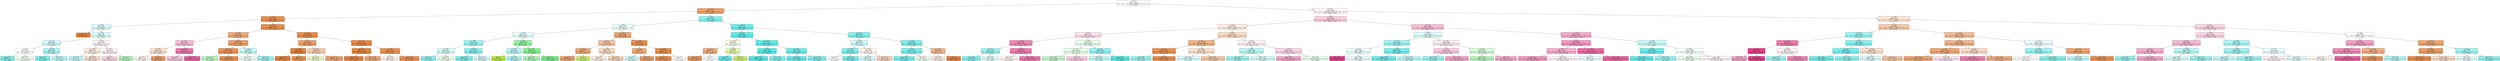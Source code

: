 digraph Tree {
node [shape=box, style="filled, rounded", color="black", fontname=helvetica] ;
edge [fontname=helvetica] ;
0 [label=<z &le; 1797.5<br/>gini = 0.755<br/>samples = 1442382<br/>value = [456115, 35841, 162518, 268104, 38544, 35954, 445306]<br/>class = Computer>, fillcolor="#fffefd"] ;
1 [label=<y &le; 2314.5<br/>gini = 0.372<br/>samples = 92272<br/>value = [72127, 5516, 2653, 10315, 446, 103, 1112]<br/>class = Computer>, fillcolor="#eba06a"] ;
0 -> 1 [labeldistance=2.5, labelangle=45, headlabel="True"] ;
2 [label=<x &le; 1751.5<br/>gini = 0.192<br/>samples = 79287<br/>value = [71053, 4951, 674, 1703, 58, 57, 791]<br/>class = Computer>, fillcolor="#e88f4f"] ;
1 -> 2 ;
3 [label=<z &le; 1525.0<br/>gini = 0.724<br/>samples = 994<br/>value = [119, 1, 268, 400, 46, 2, 158]<br/>class = Walking>, fillcolor="#dbfafa"] ;
2 -> 3 ;
4 [label=<gini = 0.0<br/>samples = 28<br/>value = [28, 0, 0, 0, 0, 0, 0]<br/>class = Computer>, fillcolor="#e58139"] ;
3 -> 4 ;
5 [label=<x &le; 1728.5<br/>gini = 0.714<br/>samples = 966<br/>value = [91, 1, 268, 400, 46, 2, 158]<br/>class = Walking>, fillcolor="#dafafa"] ;
3 -> 5 ;
6 [label=<z &le; 1771.5<br/>gini = 0.649<br/>samples = 688<br/>value = [23, 1, 218, 333, 35, 0, 78]<br/>class = Walking>, fillcolor="#cff9f8"] ;
5 -> 6 ;
7 [label=<y &le; 2132.0<br/>gini = 0.669<br/>samples = 358<br/>value = [17, 0, 141, 143, 18, 0, 39]<br/>class = Walking>, fillcolor="#fdffff"] ;
6 -> 7 ;
8 [label=<gini = 0.444<br/>samples = 21<br/>value = [4, 0, 0, 15, 0, 0, 2]<br/>class = Walking>, fillcolor="#7feeec"] ;
7 -> 8 ;
9 [label=<gini = 0.664<br/>samples = 337<br/>value = [13, 0, 141, 128, 18, 0, 37]<br/>class = Standing>, fillcolor="#f3fdf4"] ;
7 -> 9 ;
10 [label=<y &le; 2194.0<br/>gini = 0.597<br/>samples = 330<br/>value = [6, 1, 77, 190, 17, 0, 39]<br/>class = Walking>, fillcolor="#a7f3f2"] ;
6 -> 10 ;
11 [label=<gini = 0.481<br/>samples = 90<br/>value = [1, 0, 10, 63, 9, 0, 7]<br/>class = Walking>, fillcolor="#7ceeec"] ;
10 -> 11 ;
12 [label=<gini = 0.623<br/>samples = 240<br/>value = [5, 1, 67, 127, 8, 0, 32]<br/>class = Walking>, fillcolor="#baf6f5"] ;
10 -> 12 ;
13 [label=<y &le; 2256.5<br/>gini = 0.765<br/>samples = 278<br/>value = [68, 0, 50, 67, 11, 2, 80]<br/>class = Standing + talking>, fillcolor="#fef4f8"] ;
5 -> 13 ;
14 [label=<y &le; 2168.0<br/>gini = 0.726<br/>samples = 180<br/>value = [68, 0, 19, 43, 5, 0, 45]<br/>class = Computer>, fillcolor="#fbeadd"] ;
13 -> 14 ;
15 [label=<gini = 0.658<br/>samples = 35<br/>value = [1, 0, 8, 17, 1, 0, 8]<br/>class = Walking>, fillcolor="#bdf6f5"] ;
14 -> 15 ;
16 [label=<gini = 0.683<br/>samples = 145<br/>value = [67, 0, 11, 26, 4, 0, 37]<br/>class = Computer>, fillcolor="#f8dcc8"] ;
14 -> 16 ;
17 [label=<y &le; 2291.5<br/>gini = 0.708<br/>samples = 98<br/>value = [0, 0, 31, 24, 6, 2, 35]<br/>class = Standing + talking>, fillcolor="#fdf3f8"] ;
13 -> 17 ;
18 [label=<gini = 0.7<br/>samples = 61<br/>value = [0, 0, 11, 17, 5, 2, 26]<br/>class = Standing + talking>, fillcolor="#fad6e6"] ;
17 -> 18 ;
19 [label=<gini = 0.612<br/>samples = 37<br/>value = [0, 0, 20, 7, 1, 0, 9]<br/>class = Standing>, fillcolor="#b1f5b9"] ;
17 -> 19 ;
20 [label=<x &le; 1907.5<br/>gini = 0.175<br/>samples = 78293<br/>value = [70934, 4950, 406, 1303, 12, 55, 633]<br/>class = Computer>, fillcolor="#e88e4d"] ;
2 -> 20 ;
21 [label=<y &le; 2226.5<br/>gini = 0.461<br/>samples = 4774<br/>value = [3423, 2, 346, 382, 10, 55, 556]<br/>class = Computer>, fillcolor="#eda978"] ;
20 -> 21 ;
22 [label=<z &le; 1774.5<br/>gini = 0.631<br/>samples = 600<br/>value = [166, 1, 69, 36, 2, 11, 315]<br/>class = Standing + talking>, fillcolor="#f6bbd5"] ;
21 -> 22 ;
23 [label=<x &le; 1845.5<br/>gini = 0.643<br/>samples = 282<br/>value = [136, 1, 49, 10, 0, 0, 86]<br/>class = Computer>, fillcolor="#f8dfcc"] ;
22 -> 23 ;
24 [label=<gini = 0.678<br/>samples = 224<br/>value = [88, 1, 49, 9, 0, 0, 77]<br/>class = Computer>, fillcolor="#fdf6f0"] ;
23 -> 24 ;
25 [label=<gini = 0.291<br/>samples = 58<br/>value = [48, 0, 0, 1, 0, 0, 9]<br/>class = Computer>, fillcolor="#ea9b61"] ;
23 -> 25 ;
26 [label=<x &le; 1783.5<br/>gini = 0.461<br/>samples = 318<br/>value = [30, 0, 20, 26, 2, 11, 229]<br/>class = Standing + talking>, fillcolor="#ed76ab"] ;
22 -> 26 ;
27 [label=<gini = 0.681<br/>samples = 85<br/>value = [21, 0, 11, 12, 0, 1, 40]<br/>class = Standing + talking>, fillcolor="#f7c4db"] ;
26 -> 27 ;
28 [label=<gini = 0.334<br/>samples = 233<br/>value = [9, 0, 9, 14, 2, 10, 189]<br/>class = Standing + talking>, fillcolor="#ea619e"] ;
26 -> 28 ;
29 [label=<y &le; 2270.5<br/>gini = 0.376<br/>samples = 4174<br/>value = [3257, 1, 277, 346, 8, 44, 241]<br/>class = Computer>, fillcolor="#eb9f68"] ;
21 -> 29 ;
30 [label=<z &le; 1762.5<br/>gini = 0.253<br/>samples = 3636<br/>value = [3130, 1, 184, 105, 5, 36, 175]<br/>class = Computer>, fillcolor="#e99356"] ;
29 -> 30 ;
31 [label=<gini = 0.625<br/>samples = 197<br/>value = [55, 1, 104, 13, 0, 1, 23]<br/>class = Standing>, fillcolor="#bbf6c2"] ;
30 -> 31 ;
32 [label=<gini = 0.197<br/>samples = 3439<br/>value = [3075, 0, 80, 92, 5, 35, 152]<br/>class = Computer>, fillcolor="#e88f4f"] ;
30 -> 32 ;
33 [label=<x &le; 1823.5<br/>gini = 0.698<br/>samples = 538<br/>value = [127, 0, 93, 241, 3, 8, 66]<br/>class = Walking>, fillcolor="#c8f8f7"] ;
29 -> 33 ;
34 [label=<gini = 0.758<br/>samples = 304<br/>value = [72, 0, 74, 94, 3, 8, 53]<br/>class = Walking>, fillcolor="#eefdfc"] ;
33 -> 34 ;
35 [label=<gini = 0.54<br/>samples = 234<br/>value = [55, 0, 19, 147, 0, 0, 13]<br/>class = Walking>, fillcolor="#99f2f0"] ;
33 -> 35 ;
36 [label=<z &le; 1720.5<br/>gini = 0.152<br/>samples = 73519<br/>value = [67511, 4948, 60, 921, 2, 0, 77]<br/>class = Computer>, fillcolor="#e78c4a"] ;
20 -> 36 ;
37 [label=<y &le; 2172.5<br/>gini = 0.315<br/>samples = 10278<br/>value = [8287, 1912, 3, 76, 0, 0, 0]<br/>class = Computer>, fillcolor="#eb9f68"] ;
36 -> 37 ;
38 [label=<x &le; 2158.0<br/>gini = 0.006<br/>samples = 5067<br/>value = [5053, 5, 0, 9, 0, 0, 0]<br/>class = Computer>, fillcolor="#e5813a"] ;
37 -> 38 ;
39 [label=<gini = 0.003<br/>samples = 5015<br/>value = [5007, 4, 0, 4, 0, 0, 0]<br/>class = Computer>, fillcolor="#e58139"] ;
38 -> 39 ;
40 [label=<gini = 0.208<br/>samples = 52<br/>value = [46, 1, 0, 5, 0, 0, 0]<br/>class = Computer>, fillcolor="#e89152"] ;
38 -> 40 ;
41 [label=<x &le; 1974.5<br/>gini = 0.481<br/>samples = 5211<br/>value = [3234, 1907, 3, 67, 0, 0, 0]<br/>class = Computer>, fillcolor="#f5ccaf"] ;
37 -> 41 ;
42 [label=<gini = 0.489<br/>samples = 2346<br/>value = [987, 1356, 2, 1, 0, 0, 0]<br/>class = Moving>, fillcolor="#ebf8c9"] ;
41 -> 42 ;
43 [label=<gini = 0.347<br/>samples = 2865<br/>value = [2247, 551, 1, 66, 0, 0, 0]<br/>class = Computer>, fillcolor="#eca36e"] ;
41 -> 43 ;
44 [label=<y &le; 2277.5<br/>gini = 0.121<br/>samples = 63241<br/>value = [59224, 3036, 57, 845, 2, 0, 77]<br/>class = Computer>, fillcolor="#e78946"] ;
36 -> 44 ;
45 [label=<z &le; 1787.5<br/>gini = 0.047<br/>samples = 37522<br/>value = [36627, 431, 1, 388, 0, 0, 75]<br/>class = Computer>, fillcolor="#e6843e"] ;
44 -> 45 ;
46 [label=<gini = 0.041<br/>samples = 37053<br/>value = [36276, 415, 1, 290, 0, 0, 71]<br/>class = Computer>, fillcolor="#e6843d"] ;
45 -> 46 ;
47 [label=<gini = 0.395<br/>samples = 469<br/>value = [351, 16, 0, 98, 0, 0, 4]<br/>class = Computer>, fillcolor="#eda978"] ;
45 -> 47 ;
48 [label=<x &le; 1970.5<br/>gini = 0.217<br/>samples = 25719<br/>value = [22597, 2605, 56, 457, 2, 0, 2]<br/>class = Computer>, fillcolor="#e99254"] ;
44 -> 48 ;
49 [label=<gini = 0.503<br/>samples = 882<br/>value = [459, 419, 0, 4, 0, 0, 0]<br/>class = Computer>, fillcolor="#fdf4ee"] ;
48 -> 49 ;
50 [label=<gini = 0.197<br/>samples = 24837<br/>value = [22138, 2186, 56, 453, 2, 0, 2]<br/>class = Computer>, fillcolor="#e89051"] ;
48 -> 50 ;
51 [label=<y &le; 2344.5<br/>gini = 0.527<br/>samples = 12985<br/>value = [1074, 565, 1979, 8612, 388, 46, 321]<br/>class = Walking>, fillcolor="#88efee"] ;
1 -> 51 ;
52 [label=<x &le; 2093.5<br/>gini = 0.704<br/>samples = 3453<br/>value = [636, 281, 1099, 1356, 25, 0, 56]<br/>class = Walking>, fillcolor="#e9fcfc"] ;
51 -> 52 ;
53 [label=<x &le; 2049.5<br/>gini = 0.628<br/>samples = 2789<br/>value = [140, 198, 1080, 1291, 24, 0, 56]<br/>class = Walking>, fillcolor="#e7fcfb"] ;
52 -> 53 ;
54 [label=<x &le; 1803.5<br/>gini = 0.557<br/>samples = 1719<br/>value = [97, 85, 394, 1064, 23, 0, 56]<br/>class = Walking>, fillcolor="#9bf2f0"] ;
53 -> 54 ;
55 [label=<x &le; 1683.5<br/>gini = 0.582<br/>samples = 557<br/>value = [1, 0, 210, 289, 14, 0, 43]<br/>class = Walking>, fillcolor="#d2f9f8"] ;
54 -> 55 ;
56 [label=<gini = 0.467<br/>samples = 227<br/>value = [1, 0, 58, 155, 7, 0, 6]<br/>class = Walking>, fillcolor="#8df0ee"] ;
55 -> 56 ;
57 [label=<gini = 0.61<br/>samples = 330<br/>value = [0, 0, 152, 134, 7, 0, 37]<br/>class = Standing>, fillcolor="#edfdef"] ;
55 -> 57 ;
58 [label=<x &le; 2043.5<br/>gini = 0.518<br/>samples = 1162<br/>value = [96, 85, 184, 775, 9, 0, 13]<br/>class = Walking>, fillcolor="#87efed"] ;
54 -> 58 ;
59 [label=<gini = 0.479<br/>samples = 932<br/>value = [91, 69, 94, 656, 9, 0, 13]<br/>class = Walking>, fillcolor="#7aeeec"] ;
58 -> 59 ;
60 [label=<gini = 0.574<br/>samples = 230<br/>value = [5, 16, 90, 119, 0, 0, 0]<br/>class = Walking>, fillcolor="#d6faf9"] ;
58 -> 60 ;
61 [label=<z &le; 1768.5<br/>gini = 0.531<br/>samples = 1070<br/>value = [43, 113, 686, 227, 1, 0, 0]<br/>class = Standing>, fillcolor="#93f19e"] ;
53 -> 61 ;
62 [label=<z &le; 1683.5<br/>gini = 0.634<br/>samples = 88<br/>value = [12, 23, 7, 46, 0, 0, 0]<br/>class = Walking>, fillcolor="#b9f6f5"] ;
61 -> 62 ;
63 [label=<gini = 0.0<br/>samples = 4<br/>value = [0, 4, 0, 0, 0, 0, 0]<br/>class = Moving>, fillcolor="#b7e539"] ;
62 -> 63 ;
64 [label=<gini = 0.622<br/>samples = 84<br/>value = [12, 19, 7, 46, 0, 0, 0]<br/>class = Walking>, fillcolor="#adf4f3"] ;
62 -> 64 ;
65 [label=<y &le; 2323.5<br/>gini = 0.479<br/>samples = 982<br/>value = [31, 90, 679, 181, 1, 0, 0]<br/>class = Standing>, fillcolor="#84ef90"] ;
61 -> 65 ;
66 [label=<gini = 0.582<br/>samples = 255<br/>value = [16, 20, 146, 72, 1, 0, 0]<br/>class = Standing>, fillcolor="#aff4b7"] ;
65 -> 66 ;
67 [label=<gini = 0.43<br/>samples = 727<br/>value = [15, 70, 533, 109, 0, 0, 0]<br/>class = Standing>, fillcolor="#77ed85"] ;
65 -> 67 ;
68 [label=<x &le; 2153.5<br/>gini = 0.416<br/>samples = 664<br/>value = [496, 83, 19, 65, 1, 0, 0]<br/>class = Computer>, fillcolor="#eda572"] ;
52 -> 68 ;
69 [label=<y &le; 2321.5<br/>gini = 0.597<br/>samples = 295<br/>value = [171, 58, 19, 46, 1, 0, 0]<br/>class = Computer>, fillcolor="#f3c3a1"] ;
68 -> 69 ;
70 [label=<x &le; 2152.5<br/>gini = 0.406<br/>samples = 117<br/>value = [88, 18, 4, 7, 0, 0, 0]<br/>class = Computer>, fillcolor="#eda673"] ;
69 -> 70 ;
71 [label=<gini = 0.376<br/>samples = 112<br/>value = [87, 14, 4, 7, 0, 0, 0]<br/>class = Computer>, fillcolor="#eca16c"] ;
70 -> 71 ;
72 [label=<gini = 0.32<br/>samples = 5<br/>value = [1, 4, 0, 0, 0, 0, 0]<br/>class = Moving>, fillcolor="#c9ec6a"] ;
70 -> 72 ;
73 [label=<x &le; 2107.5<br/>gini = 0.677<br/>samples = 178<br/>value = [83, 40, 15, 39, 1, 0, 0]<br/>class = Computer>, fillcolor="#f7d8c1"] ;
69 -> 73 ;
74 [label=<gini = 0.741<br/>samples = 54<br/>value = [19, 9, 13, 12, 1, 0, 0]<br/>class = Computer>, fillcolor="#fbede2"] ;
73 -> 74 ;
75 [label=<gini = 0.623<br/>samples = 124<br/>value = [64, 31, 2, 27, 0, 0, 0]<br/>class = Computer>, fillcolor="#f6d2b9"] ;
73 -> 75 ;
76 [label=<z &le; 1736.5<br/>gini = 0.217<br/>samples = 369<br/>value = [325, 25, 0, 19, 0, 0, 0]<br/>class = Computer>, fillcolor="#e89152"] ;
68 -> 76 ;
77 [label=<x &le; 2170.5<br/>gini = 0.44<br/>samples = 43<br/>value = [31, 5, 0, 7, 0, 0, 0]<br/>class = Computer>, fillcolor="#eeab7b"] ;
76 -> 77 ;
78 [label=<gini = 0.611<br/>samples = 6<br/>value = [2, 1, 0, 3, 0, 0, 0]<br/>class = Walking>, fillcolor="#cef8f8"] ;
77 -> 78 ;
79 [label=<gini = 0.362<br/>samples = 37<br/>value = [29, 4, 0, 4, 0, 0, 0]<br/>class = Computer>, fillcolor="#eba069"] ;
77 -> 79 ;
80 [label=<x &le; 2289.5<br/>gini = 0.182<br/>samples = 326<br/>value = [294, 20, 0, 12, 0, 0, 0]<br/>class = Computer>, fillcolor="#e88e4e"] ;
76 -> 80 ;
81 [label=<gini = 0.168<br/>samples = 321<br/>value = [292, 19, 0, 10, 0, 0, 0]<br/>class = Computer>, fillcolor="#e78d4c"] ;
80 -> 81 ;
82 [label=<gini = 0.64<br/>samples = 5<br/>value = [2, 1, 0, 2, 0, 0, 0]<br/>class = Computer>, fillcolor="#ffffff"] ;
80 -> 82 ;
83 [label=<x &le; 2070.5<br/>gini = 0.407<br/>samples = 9532<br/>value = [438, 284, 880, 7256, 363, 46, 265]<br/>class = Walking>, fillcolor="#6decea"] ;
51 -> 83 ;
84 [label=<z &le; 1552.5<br/>gini = 0.341<br/>samples = 6607<br/>value = [151, 119, 590, 5319, 267, 34, 127]<br/>class = Walking>, fillcolor="#63ebe8"] ;
83 -> 84 ;
85 [label=<x &le; 1946.0<br/>gini = 0.722<br/>samples = 46<br/>value = [13, 18, 3, 9, 1, 0, 2]<br/>class = Moving>, fillcolor="#f4fbe1"] ;
84 -> 85 ;
86 [label=<z &le; 1505.5<br/>gini = 0.499<br/>samples = 19<br/>value = [13, 2, 2, 0, 0, 0, 2]<br/>class = Computer>, fillcolor="#eead7f"] ;
85 -> 86 ;
87 [label=<gini = 0.245<br/>samples = 14<br/>value = [12, 0, 0, 0, 0, 0, 2]<br/>class = Computer>, fillcolor="#e9965a"] ;
86 -> 87 ;
88 [label=<gini = 0.64<br/>samples = 5<br/>value = [1, 2, 2, 0, 0, 0, 0]<br/>class = Moving>, fillcolor="#ffffff"] ;
86 -> 88 ;
89 [label=<y &le; 2440.0<br/>gini = 0.535<br/>samples = 27<br/>value = [0, 16, 1, 9, 1, 0, 0]<br/>class = Moving>, fillcolor="#e3f5b2"] ;
85 -> 89 ;
90 [label=<gini = 0.278<br/>samples = 6<br/>value = [0, 0, 0, 5, 1, 0, 0]<br/>class = Walking>, fillcolor="#61eae8"] ;
89 -> 90 ;
91 [label=<gini = 0.381<br/>samples = 21<br/>value = [0, 16, 1, 4, 0, 0, 0]<br/>class = Moving>, fillcolor="#cced73"] ;
89 -> 91 ;
92 [label=<z &le; 1751.5<br/>gini = 0.334<br/>samples = 6561<br/>value = [138, 101, 587, 5310, 266, 34, 125]<br/>class = Walking>, fillcolor="#62eae8"] ;
84 -> 92 ;
93 [label=<y &le; 2590.5<br/>gini = 0.251<br/>samples = 2946<br/>value = [66, 45, 202, 2540, 53, 7, 33]<br/>class = Walking>, fillcolor="#56e9e6"] ;
92 -> 93 ;
94 [label=<gini = 0.221<br/>samples = 2681<br/>value = [58, 30, 155, 2359, 44, 7, 28]<br/>class = Walking>, fillcolor="#52e8e6"] ;
93 -> 94 ;
95 [label=<gini = 0.496<br/>samples = 265<br/>value = [8, 15, 47, 181, 9, 0, 5]<br/>class = Walking>, fillcolor="#85efed"] ;
93 -> 95 ;
96 [label=<y &le; 2473.5<br/>gini = 0.397<br/>samples = 3615<br/>value = [72, 56, 385, 2770, 213, 27, 92]<br/>class = Walking>, fillcolor="#6decea"] ;
92 -> 96 ;
97 [label=<gini = 0.349<br/>samples = 2530<br/>value = [61, 53, 222, 2023, 118, 4, 49]<br/>class = Walking>, fillcolor="#64ebe8"] ;
96 -> 97 ;
98 [label=<gini = 0.494<br/>samples = 1085<br/>value = [11, 3, 163, 747, 95, 23, 43]<br/>class = Walking>, fillcolor="#82efed"] ;
96 -> 98 ;
99 [label=<y &le; 2393.5<br/>gini = 0.536<br/>samples = 2925<br/>value = [287, 165, 290, 1937, 96, 12, 138]<br/>class = Walking>, fillcolor="#83efed"] ;
83 -> 99 ;
100 [label=<x &le; 2101.5<br/>gini = 0.645<br/>samples = 469<br/>value = [144, 81, 14, 225, 2, 0, 3]<br/>class = Walking>, fillcolor="#cef9f8"] ;
99 -> 100 ;
101 [label=<y &le; 2349.5<br/>gini = 0.487<br/>samples = 159<br/>value = [11, 24, 13, 110, 1, 0, 0]<br/>class = Walking>, fillcolor="#81eeed"] ;
100 -> 101 ;
102 [label=<gini = 0.667<br/>samples = 18<br/>value = [1, 3, 7, 7, 0, 0, 0]<br/>class = Standing>, fillcolor="#ffffff"] ;
101 -> 102 ;
103 [label=<gini = 0.437<br/>samples = 141<br/>value = [10, 21, 6, 103, 1, 0, 0]<br/>class = Walking>, fillcolor="#78edeb"] ;
101 -> 103 ;
104 [label=<x &le; 2163.5<br/>gini = 0.644<br/>samples = 310<br/>value = [133, 57, 1, 115, 1, 0, 3]<br/>class = Computer>, fillcolor="#fdf3ed"] ;
100 -> 104 ;
105 [label=<gini = 0.656<br/>samples = 152<br/>value = [44, 39, 0, 67, 0, 0, 2]<br/>class = Walking>, fillcolor="#d5f9f9"] ;
104 -> 105 ;
106 [label=<gini = 0.577<br/>samples = 158<br/>value = [89, 18, 1, 48, 1, 0, 1]<br/>class = Computer>, fillcolor="#f5d0b5"] ;
104 -> 106 ;
107 [label=<x &le; 2299.5<br/>gini = 0.492<br/>samples = 2456<br/>value = [143, 84, 276, 1712, 94, 12, 135]<br/>class = Walking>, fillcolor="#7deeec"] ;
99 -> 107 ;
108 [label=<y &le; 2733.0<br/>gini = 0.477<br/>samples = 2406<br/>value = [111, 75, 275, 1705, 93, 12, 135]<br/>class = Walking>, fillcolor="#7aeeec"] ;
107 -> 108 ;
109 [label=<gini = 0.467<br/>samples = 2374<br/>value = [104, 68, 266, 1701, 92, 12, 131]<br/>class = Walking>, fillcolor="#78edeb"] ;
108 -> 109 ;
110 [label=<gini = 0.793<br/>samples = 32<br/>value = [7, 7, 9, 4, 1, 0, 4]<br/>class = Standing>, fillcolor="#effdf1"] ;
108 -> 110 ;
111 [label=<y &le; 2852.0<br/>gini = 0.538<br/>samples = 50<br/>value = [32, 9, 1, 7, 1, 0, 0]<br/>class = Computer>, fillcolor="#f0b890"] ;
107 -> 111 ;
112 [label=<gini = 0.693<br/>samples = 30<br/>value = [12, 9, 1, 7, 1, 0, 0]<br/>class = Computer>, fillcolor="#fbede3"] ;
111 -> 112 ;
113 [label=<gini = 0.0<br/>samples = 20<br/>value = [20, 0, 0, 0, 0, 0, 0]<br/>class = Computer>, fillcolor="#e58139"] ;
111 -> 113 ;
114 [label=<z &le; 1991.5<br/>gini = 0.758<br/>samples = 1350110<br/>value = [383988, 30325, 159865, 257789, 38098, 35851, 444194]<br/>class = Standing + talking>, fillcolor="#fdf3f7"] ;
0 -> 114 [labeldistance=2.5, labelangle=-45, headlabel="False"] ;
115 [label=<z &le; 1885.5<br/>gini = 0.744<br/>samples = 654816<br/>value = [97239, 15767, 102088, 131306, 16645, 24504, 267267]<br/>class = Standing + talking>, fillcolor="#f8cce0"] ;
114 -> 115 ;
116 [label=<x &le; 1851.5<br/>gini = 0.779<br/>samples = 158343<br/>value = [54276, 3526, 22778, 28474, 6230, 9381, 33678]<br/>class = Computer>, fillcolor="#fbeade"] ;
115 -> 116 ;
117 [label=<y &le; 2256.5<br/>gini = 0.75<br/>samples = 37614<br/>value = [1501, 96, 9784, 4990, 2616, 4316, 14311]<br/>class = Standing + talking>, fillcolor="#fbdfeb"] ;
116 -> 117 ;
118 [label=<x &le; 1742.5<br/>gini = 0.551<br/>samples = 12947<br/>value = [422, 5, 1551, 1559, 109, 977, 8324]<br/>class = Standing + talking>, fillcolor="#f089b7"] ;
117 -> 118 ;
119 [label=<x &le; 1719.5<br/>gini = 0.547<br/>samples = 1547<br/>value = [12, 2, 232, 964, 19, 2, 316]<br/>class = Walking>, fillcolor="#97f1f0"] ;
118 -> 119 ;
120 [label=<gini = 0.489<br/>samples = 1102<br/>value = [11, 2, 170, 755, 17, 0, 147]<br/>class = Walking>, fillcolor="#83efed"] ;
119 -> 120 ;
121 [label=<gini = 0.616<br/>samples = 445<br/>value = [1, 0, 62, 209, 2, 2, 169]<br/>class = Walking>, fillcolor="#e2fbfb"] ;
119 -> 121 ;
122 [label=<z &le; 1806.5<br/>gini = 0.482<br/>samples = 11400<br/>value = [410, 3, 1319, 595, 90, 975, 8008]<br/>class = Standing + talking>, fillcolor="#ee7caf"] ;
118 -> 122 ;
123 [label=<gini = 0.637<br/>samples = 722<br/>value = [317, 0, 36, 32, 4, 42, 291]<br/>class = Computer>, fillcolor="#fdf7f3"] ;
122 -> 123 ;
124 [label=<gini = 0.453<br/>samples = 10678<br/>value = [93, 3, 1283, 563, 86, 933, 7717]<br/>class = Standing + talking>, fillcolor="#ed77ac"] ;
122 -> 124 ;
125 [label=<y &le; 2307.5<br/>gini = 0.78<br/>samples = 24667<br/>value = [1079, 91, 8233, 3431, 2507, 3339, 5987]<br/>class = Standing>, fillcolor="#e7fcea"] ;
117 -> 125 ;
126 [label=<x &le; 1814.5<br/>gini = 0.754<br/>samples = 20829<br/>value = [976, 8, 7563, 1021, 2456, 3232, 5573]<br/>class = Standing>, fillcolor="#e5fce8"] ;
125 -> 126 ;
127 [label=<gini = 0.725<br/>samples = 16309<br/>value = [933, 5, 7174, 604, 2420, 1797, 3376]<br/>class = Standing>, fillcolor="#c5f7cb"] ;
126 -> 127 ;
128 [label=<gini = 0.647<br/>samples = 4520<br/>value = [43, 3, 389, 417, 36, 1435, 2197]<br/>class = Standing + talking>, fillcolor="#f9cee1"] ;
126 -> 128 ;
129 [label=<y &le; 2382.5<br/>gini = 0.561<br/>samples = 3838<br/>value = [103, 83, 670, 2410, 51, 107, 414]<br/>class = Walking>, fillcolor="#92f1ef"] ;
125 -> 129 ;
130 [label=<gini = 0.684<br/>samples = 2332<br/>value = [81, 71, 554, 1118, 37, 98, 373]<br/>class = Walking>, fillcolor="#c0f7f6"] ;
129 -> 130 ;
131 [label=<gini = 0.257<br/>samples = 1506<br/>value = [22, 12, 116, 1292, 14, 9, 41]<br/>class = Walking>, fillcolor="#57e9e6"] ;
129 -> 131 ;
132 [label=<y &le; 2363.5<br/>gini = 0.73<br/>samples = 120729<br/>value = [52775, 3430, 12994, 23484, 3614, 5065, 19367]<br/>class = Computer>, fillcolor="#f7d9c3"] ;
116 -> 132 ;
133 [label=<x &le; 1977.5<br/>gini = 0.501<br/>samples = 70648<br/>value = [48203, 2187, 3804, 11344, 864, 168, 4078]<br/>class = Computer>, fillcolor="#efb184"] ;
132 -> 133 ;
134 [label=<y &le; 2301.5<br/>gini = 0.235<br/>samples = 38566<br/>value = [33589, 696, 397, 2584, 14, 41, 1245]<br/>class = Computer>, fillcolor="#e99254"] ;
133 -> 134 ;
135 [label=<gini = 0.568<br/>samples = 2050<br/>value = [370, 37, 214, 1270, 6, 23, 130]<br/>class = Walking>, fillcolor="#95f1ef"] ;
134 -> 135 ;
136 [label=<gini = 0.17<br/>samples = 36516<br/>value = [33219, 659, 183, 1314, 8, 18, 1115]<br/>class = Computer>, fillcolor="#e78d4c"] ;
134 -> 136 ;
137 [label=<y &le; 2341.5<br/>gini = 0.696<br/>samples = 32082<br/>value = [14614, 1491, 3407, 8760, 850, 127, 2833]<br/>class = Computer>, fillcolor="#f8dfcd"] ;
133 -> 137 ;
138 [label=<gini = 0.628<br/>samples = 14581<br/>value = [5355, 866, 838, 6992, 182, 40, 308]<br/>class = Walking>, fillcolor="#dcfafa"] ;
137 -> 138 ;
139 [label=<gini = 0.665<br/>samples = 17501<br/>value = [9259, 625, 2569, 1768, 668, 87, 2525]<br/>class = Computer>, fillcolor="#f3c7a6"] ;
137 -> 139 ;
140 [label=<z &le; 1855.5<br/>gini = 0.793<br/>samples = 50081<br/>value = [4572, 1243, 9190, 12140, 2750, 4897, 15289]<br/>class = Standing + talking>, fillcolor="#fdeff5"] ;
132 -> 140 ;
141 [label=<z &le; 1833.5<br/>gini = 0.726<br/>samples = 14951<br/>value = [1433, 815, 2295, 6902, 527, 817, 2162]<br/>class = Walking>, fillcolor="#b7f6f4"] ;
140 -> 141 ;
142 [label=<gini = 0.626<br/>samples = 6720<br/>value = [338, 483, 918, 3891, 273, 149, 668]<br/>class = Walking>, fillcolor="#9af2f0"] ;
141 -> 142 ;
143 [label=<gini = 0.778<br/>samples = 8231<br/>value = [1095, 332, 1377, 3011, 254, 668, 1494]<br/>class = Walking>, fillcolor="#d2f9f8"] ;
141 -> 143 ;
144 [label=<y &le; 2474.5<br/>gini = 0.774<br/>samples = 35130<br/>value = [3139, 428, 6895, 5238, 2223, 4080, 13127]<br/>class = Standing + talking>, fillcolor="#f9d3e4"] ;
140 -> 144 ;
145 [label=<gini = 0.638<br/>samples = 17003<br/>value = [938, 292, 1577, 2920, 163, 1631, 9482]<br/>class = Standing + talking>, fillcolor="#f3a3c7"] ;
144 -> 145 ;
146 [label=<gini = 0.811<br/>samples = 18127<br/>value = [2201, 136, 5318, 2318, 2060, 2449, 3645]<br/>class = Standing>, fillcolor="#e8fcea"] ;
144 -> 146 ;
147 [label=<y &le; 2327.5<br/>gini = 0.701<br/>samples = 496473<br/>value = [42963, 12241, 79310, 102832, 10415, 15123, 233589]<br/>class = Standing + talking>, fillcolor="#f6bdd7"] ;
115 -> 147 ;
148 [label=<x &le; 2064.5<br/>gini = 0.723<br/>samples = 100729<br/>value = [1224, 1313, 22956, 39259, 3415, 6246, 26316]<br/>class = Walking>, fillcolor="#ddfafa"] ;
147 -> 148 ;
149 [label=<x &le; 1831.5<br/>gini = 0.603<br/>samples = 53042<br/>value = [863, 1119, 9142, 30852, 1238, 985, 8843]<br/>class = Walking>, fillcolor="#9df2f1"] ;
148 -> 149 ;
150 [label=<y &le; 2037.5<br/>gini = 0.698<br/>samples = 20838<br/>value = [341, 382, 6083, 7590, 213, 223, 6006]<br/>class = Walking>, fillcolor="#ebfcfc"] ;
149 -> 150 ;
151 [label=<gini = 0.048<br/>samples = 740<br/>value = [17, 0, 0, 1, 0, 0, 722]<br/>class = Standing + talking>, fillcolor="#e63e89"] ;
150 -> 151 ;
152 [label=<gini = 0.696<br/>samples = 20098<br/>value = [324, 382, 6083, 7589, 213, 223, 5284]<br/>class = Walking>, fillcolor="#eafcfc"] ;
150 -> 152 ;
153 [label=<y &le; 2318.5<br/>gini = 0.459<br/>samples = 32204<br/>value = [522, 737, 3059, 23262, 1025, 762, 2837]<br/>class = Walking>, fillcolor="#76edeb"] ;
149 -> 153 ;
154 [label=<gini = 0.408<br/>samples = 27195<br/>value = [286, 556, 2621, 20667, 919, 595, 1551]<br/>class = Walking>, fillcolor="#6eecea"] ;
153 -> 154 ;
155 [label=<gini = 0.653<br/>samples = 5009<br/>value = [236, 181, 438, 2595, 106, 167, 1286]<br/>class = Walking>, fillcolor="#b9f6f5"] ;
153 -> 155 ;
156 [label=<y &le; 2313.5<br/>gini = 0.736<br/>samples = 47687<br/>value = [361, 194, 13814, 8407, 2177, 5261, 17473]<br/>class = Standing + talking>, fillcolor="#fceaf2"] ;
148 -> 156 ;
157 [label=<y &le; 2277.5<br/>gini = 0.695<br/>samples = 22312<br/>value = [329, 137, 2754, 5538, 683, 2568, 10303]<br/>class = Standing + talking>, fillcolor="#f8c7dd"] ;
156 -> 157 ;
158 [label=<gini = 0.584<br/>samples = 5281<br/>value = [266, 60, 622, 3188, 110, 55, 980]<br/>class = Walking>, fillcolor="#99f2f0"] ;
157 -> 158 ;
159 [label=<gini = 0.643<br/>samples = 17031<br/>value = [63, 77, 2132, 2350, 573, 2513, 9323]<br/>class = Standing + talking>, fillcolor="#f3a2c6"] ;
157 -> 159 ;
160 [label=<x &le; 2108.5<br/>gini = 0.703<br/>samples = 25375<br/>value = [32, 57, 11060, 2869, 1494, 2693, 7170]<br/>class = Standing>, fillcolor="#d5f9d9"] ;
156 -> 160 ;
161 [label=<gini = 0.659<br/>samples = 20202<br/>value = [2, 25, 10492, 2054, 1344, 1825, 4460]<br/>class = Standing>, fillcolor="#b3f5bb"] ;
160 -> 161 ;
162 [label=<gini = 0.66<br/>samples = 5173<br/>value = [30, 32, 568, 815, 150, 868, 2710]<br/>class = Standing + talking>, fillcolor="#f4aacb"] ;
160 -> 162 ;
163 [label=<y &le; 2411.5<br/>gini = 0.667<br/>samples = 395744<br/>value = [41739, 10928, 56354, 63573, 7000, 8877, 207273]<br/>class = Standing + talking>, fillcolor="#f4a9cb"] ;
147 -> 163 ;
164 [label=<y &le; 2379.5<br/>gini = 0.605<br/>samples = 323026<br/>value = [36780, 7941, 42817, 31743, 4763, 6824, 192158]<br/>class = Standing + talking>, fillcolor="#f195bf"] ;
163 -> 164 ;
165 [label=<z &le; 1964.5<br/>gini = 0.678<br/>samples = 221151<br/>value = [33889, 6742, 36480, 21988, 3892, 5446, 112714]<br/>class = Standing + talking>, fillcolor="#f4adcd"] ;
164 -> 165 ;
166 [label=<gini = 0.601<br/>samples = 142689<br/>value = [22157, 3953, 12931, 14082, 1194, 3286, 85086]<br/>class = Standing + talking>, fillcolor="#f198c0"] ;
165 -> 166 ;
167 [label=<gini = 0.75<br/>samples = 78462<br/>value = [11732, 2789, 23549, 7906, 2698, 2160, 27628]<br/>class = Standing + talking>, fillcolor="#fdf0f6"] ;
165 -> 167 ;
168 [label=<x &le; 1878.5<br/>gini = 0.378<br/>samples = 101875<br/>value = [2891, 1199, 6337, 9755, 871, 1378, 79444]<br/>class = Standing + talking>, fillcolor="#eb69a3"] ;
164 -> 168 ;
169 [label=<gini = 0.731<br/>samples = 4773<br/>value = [177, 234, 1423, 1780, 100, 151, 908]<br/>class = Walking>, fillcolor="#eafcfc"] ;
168 -> 169 ;
170 [label=<gini = 0.335<br/>samples = 97102<br/>value = [2714, 965, 4914, 7975, 771, 1227, 78536]<br/>class = Standing + talking>, fillcolor="#ea629f"] ;
168 -> 170 ;
171 [label=<x &le; 1996.5<br/>gini = 0.722<br/>samples = 72718<br/>value = [4959, 2987, 13537, 31830, 2237, 2053, 15115]<br/>class = Walking>, fillcolor="#c6f7f7"] ;
163 -> 171 ;
172 [label=<x &le; 1966.5<br/>gini = 0.389<br/>samples = 19623<br/>value = [321, 837, 1446, 15211, 594, 559, 655]<br/>class = Walking>, fillcolor="#69ebe9"] ;
171 -> 172 ;
173 [label=<gini = 0.332<br/>samples = 16230<br/>value = [228, 600, 904, 13193, 475, 486, 344]<br/>class = Walking>, fillcolor="#60eae8"] ;
172 -> 173 ;
174 [label=<gini = 0.605<br/>samples = 3393<br/>value = [93, 237, 542, 2018, 119, 73, 311]<br/>class = Walking>, fillcolor="#98f2f0"] ;
172 -> 174 ;
175 [label=<x &le; 2062.5<br/>gini = 0.765<br/>samples = 53095<br/>value = [4638, 2150, 12091, 16619, 1643, 1494, 14460]<br/>class = Walking>, fillcolor="#f4fefd"] ;
171 -> 175 ;
176 [label=<gini = 0.686<br/>samples = 20539<br/>value = [822, 200, 8233, 7115, 385, 178, 3606]<br/>class = Standing>, fillcolor="#effdf0"] ;
175 -> 176 ;
177 [label=<gini = 0.769<br/>samples = 32556<br/>value = [3816, 1950, 3858, 9504, 1258, 1316, 10854]<br/>class = Standing + talking>, fillcolor="#fdf3f8"] ;
175 -> 177 ;
178 [label=<x &le; 2026.5<br/>gini = 0.724<br/>samples = 695294<br/>value = [286749, 14558, 57777, 126483, 21453, 11347, 176927]<br/>class = Computer>, fillcolor="#f9e4d5"] ;
114 -> 178 ;
179 [label=<y &le; 2327.5<br/>gini = 0.65<br/>samples = 399862<br/>value = [214262, 10591, 23841, 78142, 12484, 4849, 55693]<br/>class = Computer>, fillcolor="#f4caab"] ;
178 -> 179 ;
180 [label=<x &le; 1779.5<br/>gini = 0.633<br/>samples = 48301<br/>value = [3545, 1055, 3086, 27474, 4363, 1236, 7542]<br/>class = Walking>, fillcolor="#9ef2f1"] ;
179 -> 180 ;
181 [label=<y &le; 2182.5<br/>gini = 0.447<br/>samples = 8617<br/>value = [189, 210, 458, 1497, 45, 8, 6210]<br/>class = Standing + talking>, fillcolor="#ee7caf"] ;
180 -> 181 ;
182 [label=<x &le; 1621.5<br/>gini = 0.063<br/>samples = 4741<br/>value = [96, 1, 11, 41, 3, 0, 4589]<br/>class = Standing + talking>, fillcolor="#e63f8a"] ;
181 -> 182 ;
183 [label=<gini = 0.485<br/>samples = 169<br/>value = [55, 1, 3, 2, 0, 0, 108]<br/>class = Standing + talking>, fillcolor="#f3a3c7"] ;
182 -> 183 ;
184 [label=<gini = 0.039<br/>samples = 4572<br/>value = [41, 0, 8, 39, 3, 0, 4481]<br/>class = Standing + talking>, fillcolor="#e63d88"] ;
182 -> 184 ;
185 [label=<y &le; 2306.5<br/>gini = 0.667<br/>samples = 3876<br/>value = [93, 209, 447, 1456, 42, 8, 1621]<br/>class = Standing + talking>, fillcolor="#fdf2f7"] ;
181 -> 185 ;
186 [label=<gini = 0.613<br/>samples = 2007<br/>value = [76, 80, 314, 1149, 27, 7, 354]<br/>class = Walking>, fillcolor="#a0f2f1"] ;
185 -> 186 ;
187 [label=<gini = 0.503<br/>samples = 1869<br/>value = [17, 129, 133, 307, 15, 1, 1267]<br/>class = Standing + talking>, fillcolor="#ef85b5"] ;
185 -> 187 ;
188 [label=<z &le; 2105.5<br/>gini = 0.546<br/>samples = 39684<br/>value = [3356, 845, 2628, 25977, 4318, 1228, 1332]<br/>class = Walking>, fillcolor="#86efed"] ;
180 -> 188 ;
189 [label=<x &le; 1948.5<br/>gini = 0.484<br/>samples = 35148<br/>value = [1293, 718, 2399, 24786, 3554, 1173, 1225]<br/>class = Walking>, fillcolor="#7aeeec"] ;
188 -> 189 ;
190 [label=<gini = 0.421<br/>samples = 22464<br/>value = [677, 440, 868, 16888, 2006, 1000, 585]<br/>class = Walking>, fillcolor="#6fecea"] ;
189 -> 190 ;
191 [label=<gini = 0.577<br/>samples = 12684<br/>value = [616, 278, 1531, 7898, 1548, 173, 640]<br/>class = Walking>, fillcolor="#8ef0ee"] ;
189 -> 191 ;
192 [label=<y &le; 2305.5<br/>gini = 0.692<br/>samples = 4536<br/>value = [2063, 127, 229, 1191, 764, 55, 107]<br/>class = Computer>, fillcolor="#f8decb"] ;
188 -> 192 ;
193 [label=<gini = 0.751<br/>samples = 1622<br/>value = [356, 74, 154, 598, 374, 21, 45]<br/>class = Walking>, fillcolor="#dbfafa"] ;
192 -> 193 ;
194 [label=<gini = 0.596<br/>samples = 2914<br/>value = [1707, 53, 75, 593, 390, 34, 62]<br/>class = Computer>, fillcolor="#f3c3a0"] ;
192 -> 194 ;
195 [label=<y &le; 2391.5<br/>gini = 0.596<br/>samples = 351561<br/>value = [210717, 9536, 20755, 50668, 8121, 3613, 48151]<br/>class = Computer>, fillcolor="#f1bc96"] ;
179 -> 195 ;
196 [label=<y &le; 2377.5<br/>gini = 0.528<br/>samples = 284813<br/>value = [188666, 7902, 16425, 23187, 3879, 2121, 42633]<br/>class = Computer>, fillcolor="#efb388"] ;
195 -> 196 ;
197 [label=<x &le; 2010.5<br/>gini = 0.454<br/>samples = 197648<br/>value = [143580, 5949, 10302, 18441, 3107, 1515, 14754]<br/>class = Computer>, fillcolor="#eda775"] ;
196 -> 197 ;
198 [label=<gini = 0.424<br/>samples = 189961<br/>value = [142228, 5843, 8911, 16777, 2622, 1316, 12264]<br/>class = Computer>, fillcolor="#eca470"] ;
197 -> 198 ;
199 [label=<gini = 0.78<br/>samples = 7687<br/>value = [1352, 106, 1391, 1664, 485, 199, 2490]<br/>class = Standing + talking>, fillcolor="#fbe4ee"] ;
197 -> 199 ;
200 [label=<z &le; 2016.5<br/>gini = 0.622<br/>samples = 87165<br/>value = [45086, 1953, 6123, 4746, 772, 606, 27879]<br/>class = Computer>, fillcolor="#f7dac6"] ;
196 -> 200 ;
201 [label=<gini = 0.497<br/>samples = 26819<br/>value = [3086, 199, 2944, 1412, 336, 367, 18475]<br/>class = Standing + talking>, fillcolor="#ee7fb1"] ;
200 -> 201 ;
202 [label=<gini = 0.485<br/>samples = 60346<br/>value = [42000, 1754, 3179, 3334, 436, 239, 9404]<br/>class = Computer>, fillcolor="#eeae80"] ;
200 -> 202 ;
203 [label=<x &le; 2010.5<br/>gini = 0.705<br/>samples = 66748<br/>value = [22051, 1634, 4330, 27481, 4242, 1492, 5518]<br/>class = Walking>, fillcolor="#e7fcfb"] ;
195 -> 203 ;
204 [label=<y &le; 2402.5<br/>gini = 0.647<br/>samples = 44147<br/>value = [4859, 1125, 3506, 24759, 3910, 1401, 4587]<br/>class = Walking>, fillcolor="#9bf2f0"] ;
203 -> 204 ;
205 [label=<gini = 0.774<br/>samples = 10277<br/>value = [2718, 345, 1082, 2740, 399, 255, 2738]<br/>class = Walking>, fillcolor="#ffffff"] ;
204 -> 205 ;
206 [label=<gini = 0.553<br/>samples = 33870<br/>value = [2141, 780, 2424, 22019, 3511, 1146, 1849]<br/>class = Walking>, fillcolor="#86efed"] ;
204 -> 206 ;
207 [label=<y &le; 2523.5<br/>gini = 0.403<br/>samples = 22601<br/>value = [17192, 509, 824, 2722, 332, 91, 931]<br/>class = Computer>, fillcolor="#eca36f"] ;
203 -> 207 ;
208 [label=<gini = 0.708<br/>samples = 3564<br/>value = [363, 68, 491, 1669, 210, 56, 707]<br/>class = Walking>, fillcolor="#bcf6f5"] ;
207 -> 208 ;
209 [label=<gini = 0.214<br/>samples = 19037<br/>value = [16829, 441, 333, 1053, 122, 35, 224]<br/>class = Computer>, fillcolor="#e89051"] ;
207 -> 209 ;
210 [label=<y &le; 2521.5<br/>gini = 0.73<br/>samples = 295432<br/>value = [72487, 3967, 33936, 48341, 8969, 6498, 121234]<br/>class = Standing + talking>, fillcolor="#f9d4e5"] ;
178 -> 210 ;
211 [label=<y &le; 2395.5<br/>gini = 0.712<br/>samples = 125890<br/>value = [3226, 1432, 24668, 33104, 6065, 4600, 52795]<br/>class = Standing + talking>, fillcolor="#f9d5e5"] ;
210 -> 211 ;
212 [label=<z &le; 2064.5<br/>gini = 0.678<br/>samples = 97566<br/>value = [1584, 1116, 20257, 18255, 4470, 4108, 47776]<br/>class = Standing + talking>, fillcolor="#f6b9d4"] ;
211 -> 212 ;
213 [label=<y &le; 2265.5<br/>gini = 0.64<br/>samples = 84299<br/>value = [982, 697, 18177, 11844, 3413, 3833, 45353]<br/>class = Standing + talking>, fillcolor="#f4aecd"] ;
212 -> 213 ;
214 [label=<gini = 0.567<br/>samples = 6200<br/>value = [38, 39, 947, 3835, 400, 7, 934]<br/>class = Walking>, fillcolor="#92f1ef"] ;
213 -> 214 ;
215 [label=<gini = 0.613<br/>samples = 78099<br/>value = [944, 658, 17230, 8009, 3013, 3826, 44419]<br/>class = Standing + talking>, fillcolor="#f3a7c9"] ;
213 -> 215 ;
216 [label=<z &le; 2096.5<br/>gini = 0.699<br/>samples = 13267<br/>value = [602, 419, 2080, 6411, 1057, 275, 2423]<br/>class = Walking>, fillcolor="#b6f5f4"] ;
212 -> 216 ;
217 [label=<gini = 0.736<br/>samples = 6986<br/>value = [230, 157, 1156, 2775, 631, 213, 1824]<br/>class = Walking>, fillcolor="#dbfafa"] ;
216 -> 217 ;
218 [label=<gini = 0.624<br/>samples = 6281<br/>value = [372, 262, 924, 3636, 426, 62, 599]<br/>class = Walking>, fillcolor="#9bf2f0"] ;
216 -> 218 ;
219 [label=<y &le; 2506.5<br/>gini = 0.663<br/>samples = 28324<br/>value = [1642, 316, 4411, 14849, 1595, 492, 5019]<br/>class = Walking>, fillcolor="#abf4f3"] ;
211 -> 219 ;
220 [label=<y &le; 2411.5<br/>gini = 0.626<br/>samples = 22694<br/>value = [709, 252, 3692, 12837, 1358, 411, 3435]<br/>class = Walking>, fillcolor="#a0f2f1"] ;
219 -> 220 ;
221 [label=<gini = 0.68<br/>samples = 4189<br/>value = [82, 74, 661, 1987, 251, 61, 1073]<br/>class = Walking>, fillcolor="#c5f7f6"] ;
220 -> 221 ;
222 [label=<gini = 0.608<br/>samples = 18505<br/>value = [627, 178, 3031, 10850, 1107, 350, 2362]<br/>class = Walking>, fillcolor="#9bf2f0"] ;
220 -> 222 ;
223 [label=<x &le; 2109.5<br/>gini = 0.747<br/>samples = 5630<br/>value = [933, 64, 719, 2012, 237, 81, 1584]<br/>class = Walking>, fillcolor="#eafcfc"] ;
219 -> 223 ;
224 [label=<gini = 0.724<br/>samples = 3807<br/>value = [343, 41, 527, 1230, 164, 67, 1435]<br/>class = Standing + talking>, fillcolor="#fdeff5"] ;
223 -> 224 ;
225 [label=<gini = 0.692<br/>samples = 1823<br/>value = [590, 23, 192, 782, 73, 14, 149]<br/>class = Walking>, fillcolor="#e0fbfa"] ;
223 -> 225 ;
226 [label=<x &le; 2090.5<br/>gini = 0.658<br/>samples = 169542<br/>value = [69261, 2535, 9268, 15237, 2904, 1898, 68439]<br/>class = Computer>, fillcolor="#fffefd"] ;
210 -> 226 ;
227 [label=<z &le; 2081.5<br/>gini = 0.601<br/>samples = 103918<br/>value = [20763, 2105, 7420, 8721, 2016, 1737, 61156]<br/>class = Standing + talking>, fillcolor="#f29fc4"] ;
226 -> 227 ;
228 [label=<z &le; 2040.5<br/>gini = 0.54<br/>samples = 92015<br/>value = [12526, 2065, 6900, 6814, 1839, 1586, 60285]<br/>class = Standing + talking>, fillcolor="#ef88b6"] ;
227 -> 228 ;
229 [label=<gini = 0.777<br/>samples = 27386<br/>value = [8364, 1919, 3687, 4806, 999, 142, 7469]<br/>class = Computer>, fillcolor="#fef9f6"] ;
228 -> 229 ;
230 [label=<gini = 0.324<br/>samples = 64629<br/>value = [4162, 146, 3213, 2008, 840, 1444, 52816]<br/>class = Standing + talking>, fillcolor="#ea609e"] ;
228 -> 230 ;
231 [label=<y &le; 2546.5<br/>gini = 0.488<br/>samples = 11903<br/>value = [8237, 40, 520, 1907, 177, 151, 871]<br/>class = Computer>, fillcolor="#efaf82"] ;
227 -> 231 ;
232 [label=<gini = 0.245<br/>samples = 9326<br/>value = [8070, 19, 156, 614, 59, 36, 372]<br/>class = Computer>, fillcolor="#e99356"] ;
231 -> 232 ;
233 [label=<gini = 0.682<br/>samples = 2577<br/>value = [167, 21, 364, 1293, 118, 115, 499]<br/>class = Walking>, fillcolor="#b3f5f4"] ;
231 -> 233 ;
234 [label=<y &le; 2549.5<br/>gini = 0.431<br/>samples = 65624<br/>value = [48498, 430, 1848, 6516, 888, 161, 7283]<br/>class = Computer>, fillcolor="#eda673"] ;
226 -> 234 ;
235 [label=<z &le; 2042.5<br/>gini = 0.315<br/>samples = 57895<br/>value = [47407, 360, 872, 2249, 495, 64, 6448]<br/>class = Computer>, fillcolor="#ea9b61"] ;
234 -> 235 ;
236 [label=<gini = 0.147<br/>samples = 42577<br/>value = [39283, 299, 348, 888, 232, 25, 1502]<br/>class = Computer>, fillcolor="#e78b49"] ;
235 -> 236 ;
237 [label=<gini = 0.605<br/>samples = 15318<br/>value = [8124, 61, 524, 1361, 263, 39, 4946]<br/>class = Computer>, fillcolor="#f7d8c2"] ;
235 -> 237 ;
238 [label=<y &le; 2562.5<br/>gini = 0.645<br/>samples = 7729<br/>value = [1091, 70, 976, 4267, 393, 97, 835]<br/>class = Walking>, fillcolor="#a0f3f1"] ;
234 -> 238 ;
239 [label=<gini = 0.732<br/>samples = 2347<br/>value = [660, 33, 213, 891, 95, 18, 437]<br/>class = Walking>, fillcolor="#e4fbfb"] ;
238 -> 239 ;
240 [label=<gini = 0.571<br/>samples = 5382<br/>value = [431, 37, 763, 3376, 298, 79, 398]<br/>class = Walking>, fillcolor="#8ff0ef"] ;
238 -> 240 ;
}